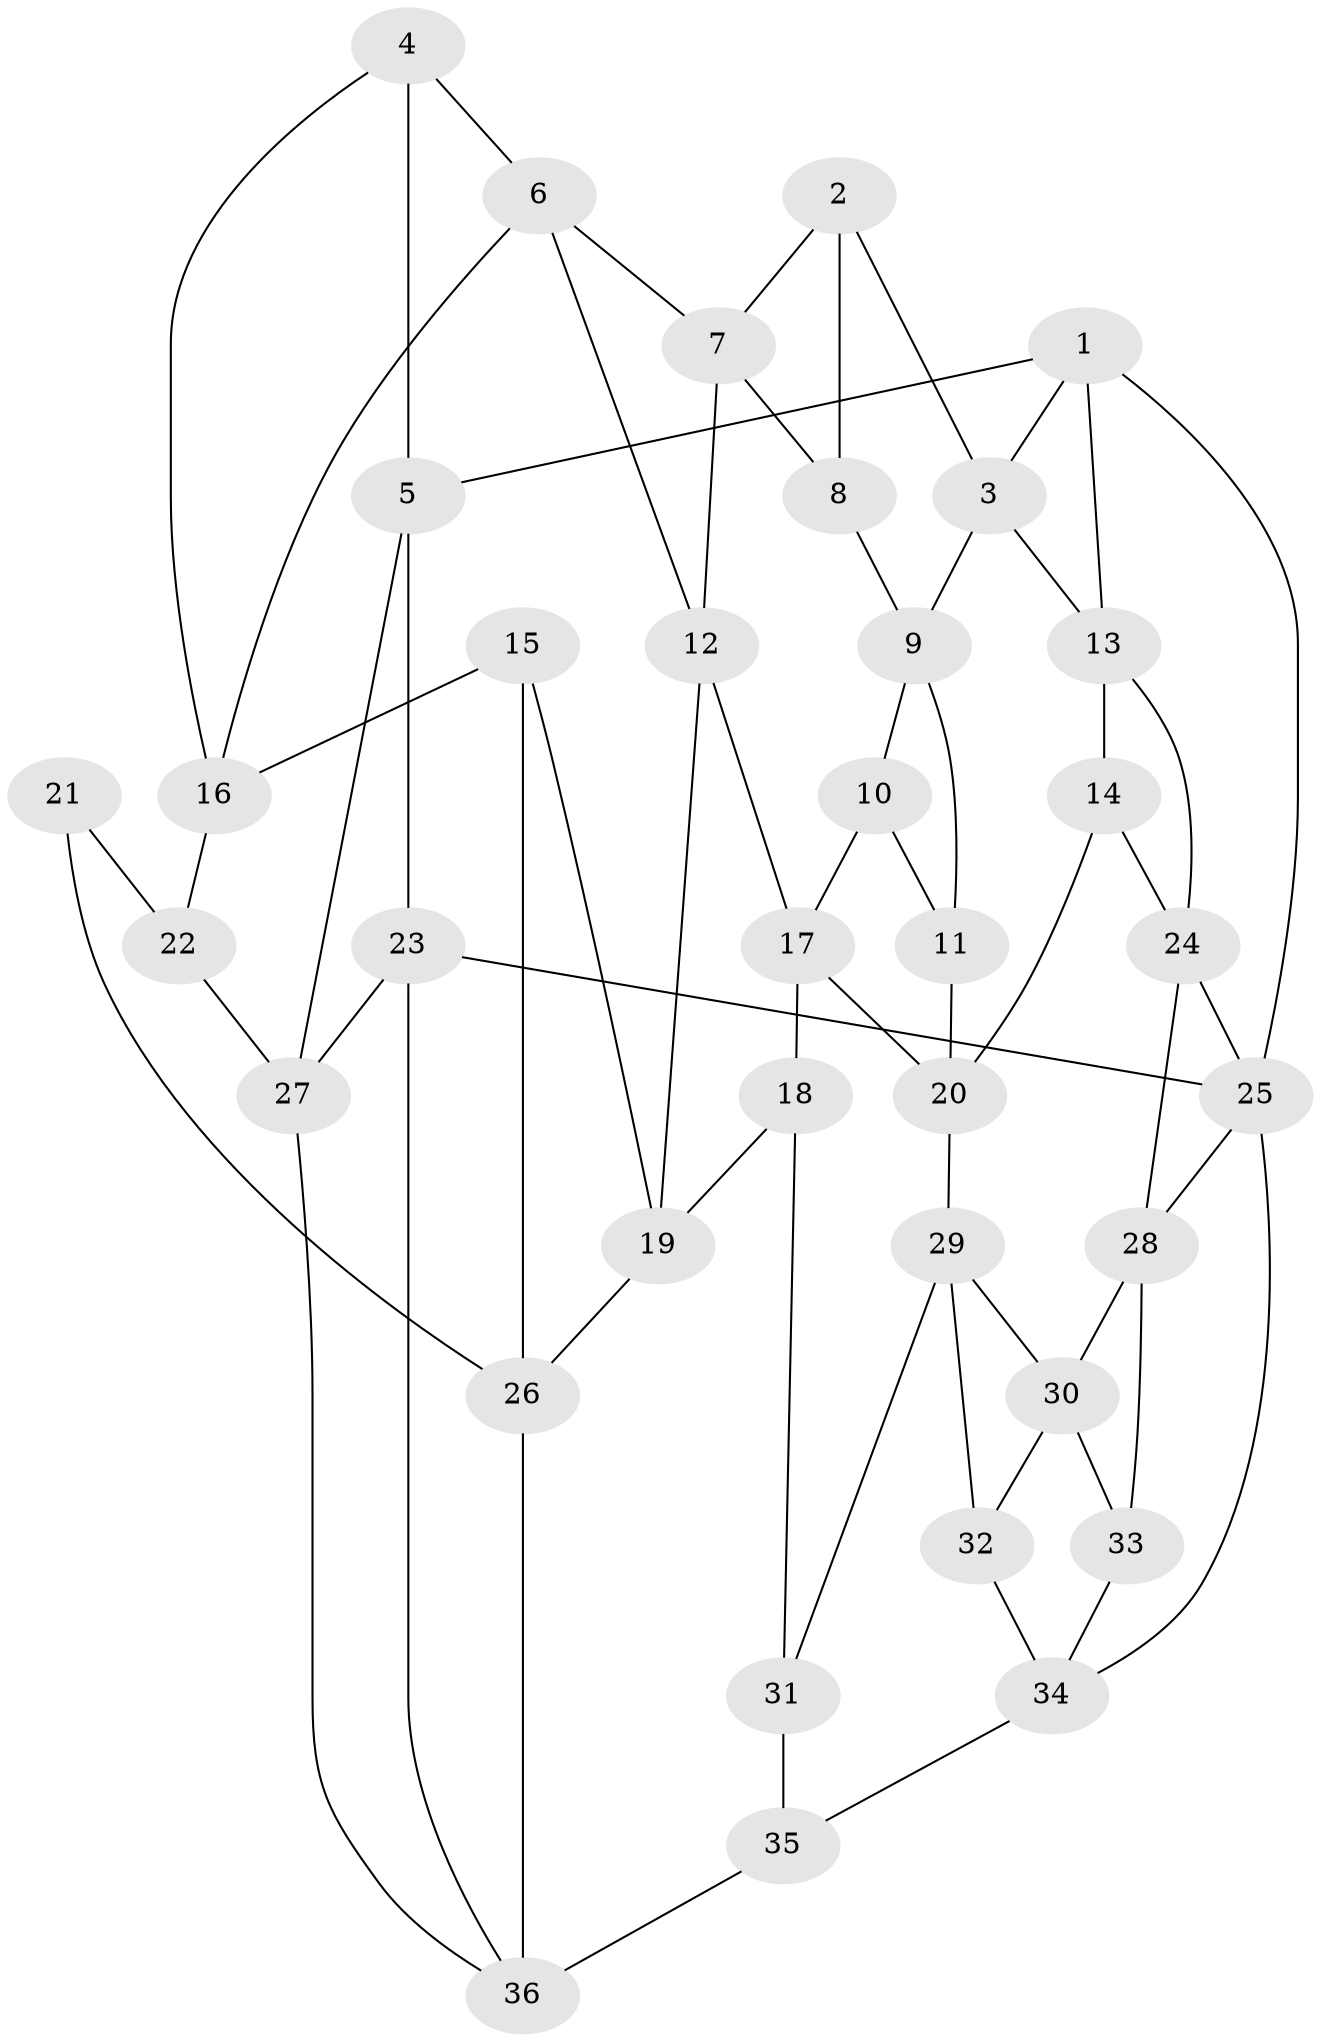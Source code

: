 // original degree distribution, {3: 0.03409090909090909, 5: 0.4431818181818182, 6: 0.26136363636363635, 4: 0.26136363636363635}
// Generated by graph-tools (version 1.1) at 2025/38/03/04/25 23:38:23]
// undirected, 36 vertices, 65 edges
graph export_dot {
  node [color=gray90,style=filled];
  1;
  2;
  3;
  4;
  5;
  6;
  7;
  8;
  9;
  10;
  11;
  12;
  13;
  14;
  15;
  16;
  17;
  18;
  19;
  20;
  21;
  22;
  23;
  24;
  25;
  26;
  27;
  28;
  29;
  30;
  31;
  32;
  33;
  34;
  35;
  36;
  1 -- 3 [weight=1.0];
  1 -- 5 [weight=1.0];
  1 -- 13 [weight=1.0];
  1 -- 25 [weight=1.0];
  2 -- 3 [weight=1.0];
  2 -- 7 [weight=1.0];
  2 -- 8 [weight=1.0];
  3 -- 9 [weight=1.0];
  3 -- 13 [weight=1.0];
  4 -- 5 [weight=2.0];
  4 -- 6 [weight=1.0];
  4 -- 16 [weight=1.0];
  5 -- 23 [weight=1.0];
  5 -- 27 [weight=1.0];
  6 -- 7 [weight=1.0];
  6 -- 12 [weight=1.0];
  6 -- 16 [weight=1.0];
  7 -- 8 [weight=1.0];
  7 -- 12 [weight=1.0];
  8 -- 9 [weight=2.0];
  9 -- 10 [weight=1.0];
  9 -- 11 [weight=2.0];
  10 -- 11 [weight=1.0];
  10 -- 17 [weight=1.0];
  11 -- 20 [weight=1.0];
  12 -- 17 [weight=1.0];
  12 -- 19 [weight=1.0];
  13 -- 14 [weight=2.0];
  13 -- 24 [weight=1.0];
  14 -- 20 [weight=1.0];
  14 -- 24 [weight=1.0];
  15 -- 16 [weight=1.0];
  15 -- 19 [weight=1.0];
  15 -- 26 [weight=1.0];
  16 -- 22 [weight=1.0];
  17 -- 18 [weight=1.0];
  17 -- 20 [weight=1.0];
  18 -- 19 [weight=1.0];
  18 -- 31 [weight=1.0];
  19 -- 26 [weight=1.0];
  20 -- 29 [weight=1.0];
  21 -- 22 [weight=2.0];
  21 -- 26 [weight=1.0];
  22 -- 27 [weight=2.0];
  23 -- 25 [weight=1.0];
  23 -- 27 [weight=1.0];
  23 -- 36 [weight=1.0];
  24 -- 25 [weight=1.0];
  24 -- 28 [weight=1.0];
  25 -- 28 [weight=1.0];
  25 -- 34 [weight=1.0];
  26 -- 36 [weight=1.0];
  27 -- 36 [weight=1.0];
  28 -- 30 [weight=1.0];
  28 -- 33 [weight=1.0];
  29 -- 30 [weight=1.0];
  29 -- 31 [weight=1.0];
  29 -- 32 [weight=2.0];
  30 -- 32 [weight=1.0];
  30 -- 33 [weight=1.0];
  31 -- 35 [weight=2.0];
  32 -- 34 [weight=1.0];
  33 -- 34 [weight=1.0];
  34 -- 35 [weight=1.0];
  35 -- 36 [weight=2.0];
}
